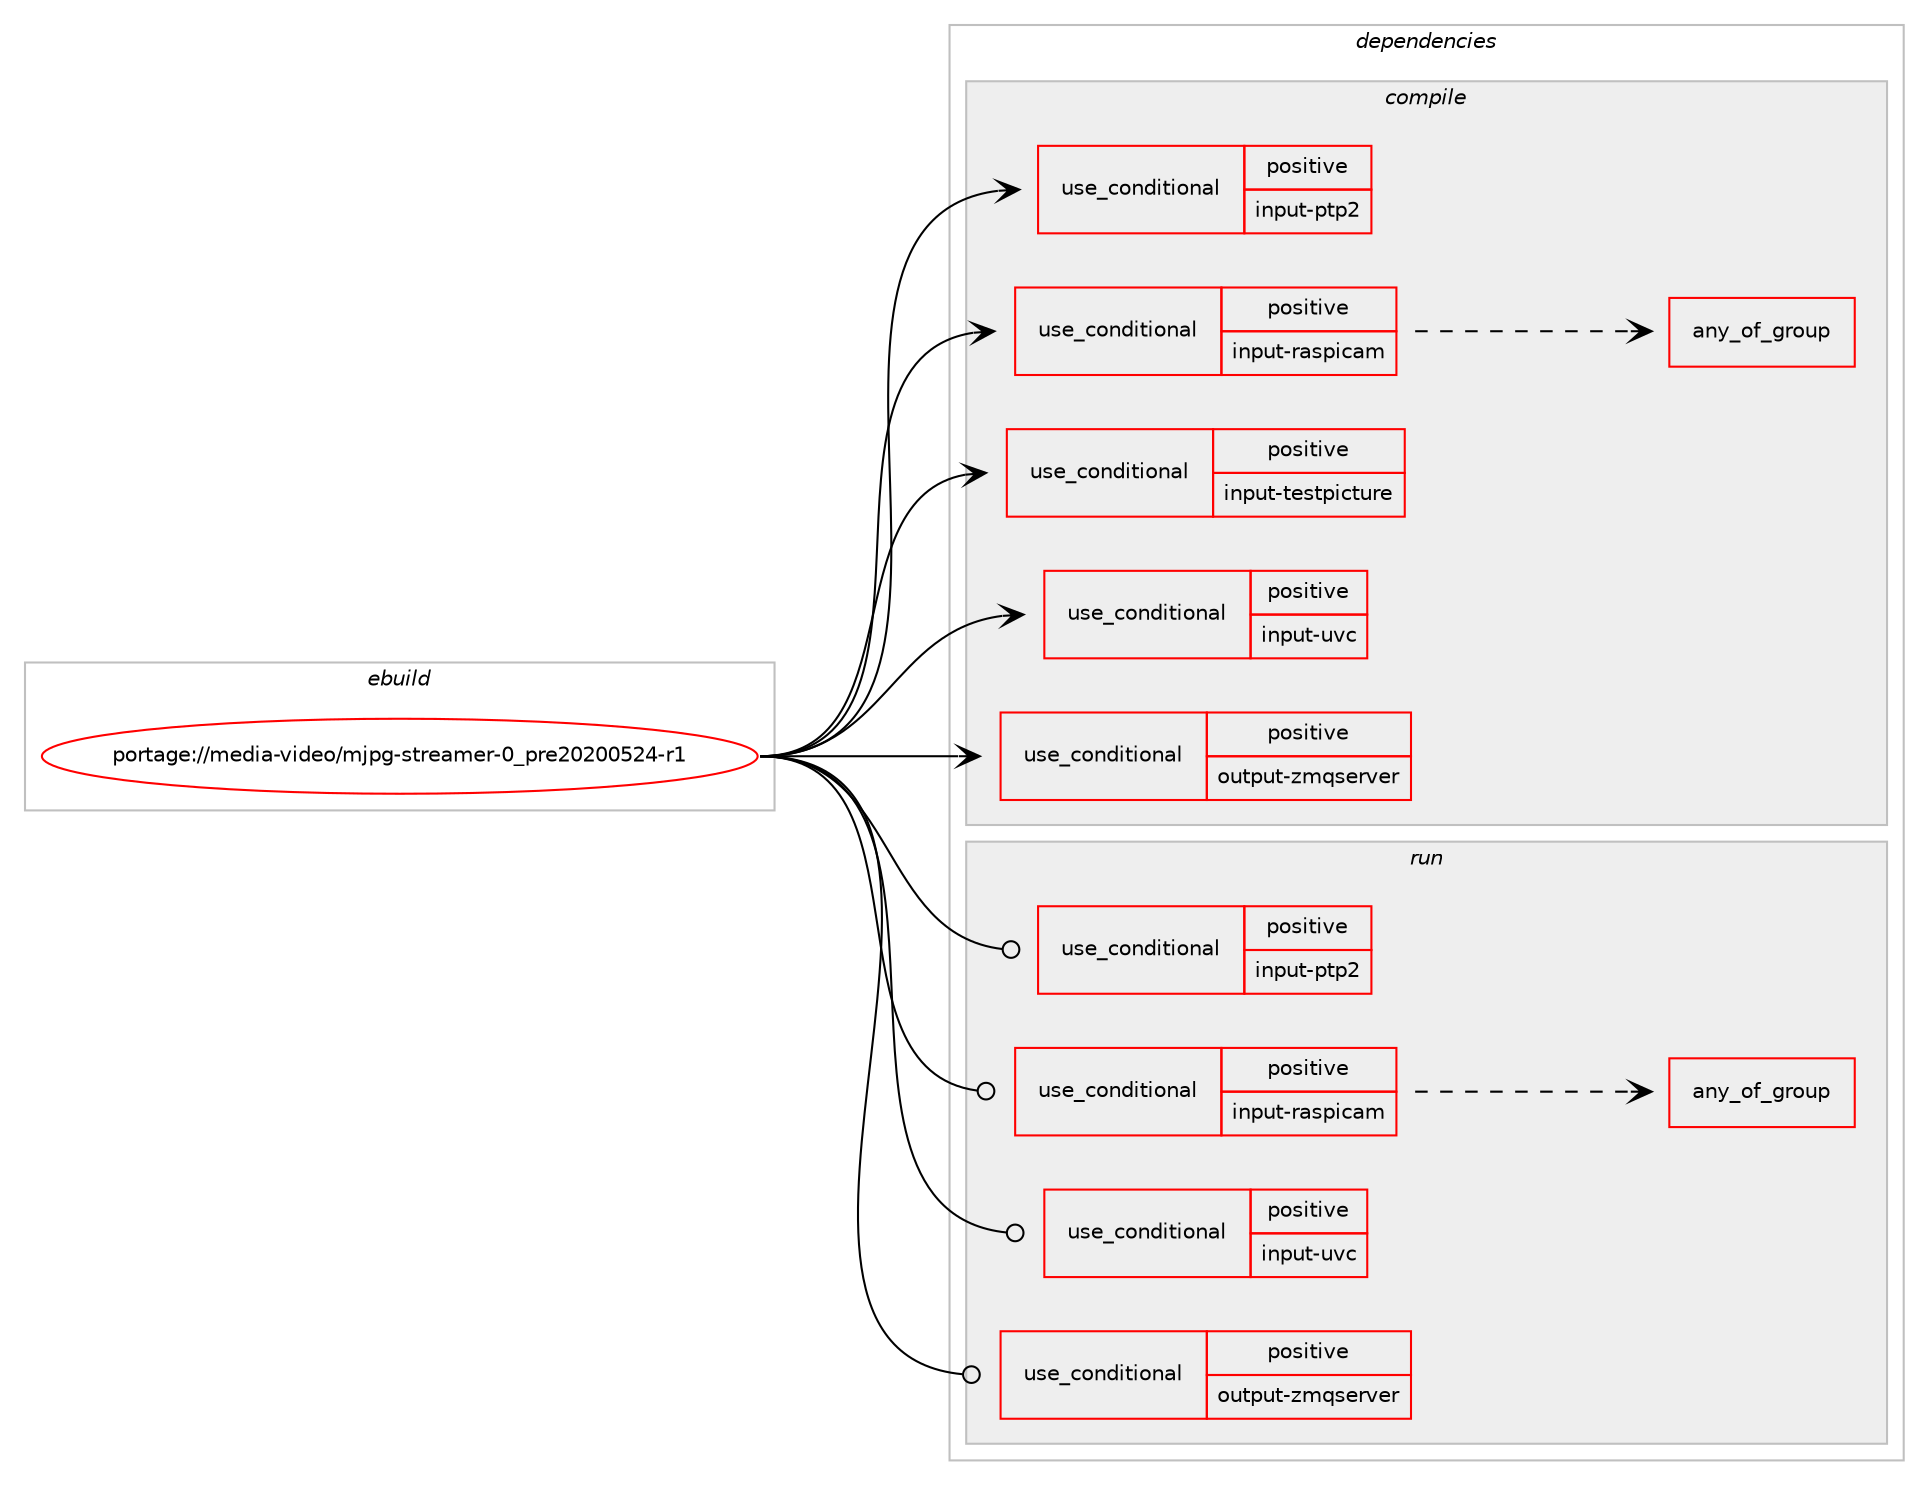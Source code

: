 digraph prolog {

# *************
# Graph options
# *************

newrank=true;
concentrate=true;
compound=true;
graph [rankdir=LR,fontname=Helvetica,fontsize=10,ranksep=1.5];#, ranksep=2.5, nodesep=0.2];
edge  [arrowhead=vee];
node  [fontname=Helvetica,fontsize=10];

# **********
# The ebuild
# **********

subgraph cluster_leftcol {
color=gray;
rank=same;
label=<<i>ebuild</i>>;
id [label="portage://media-video/mjpg-streamer-0_pre20200524-r1", color=red, width=4, href="../media-video/mjpg-streamer-0_pre20200524-r1.svg"];
}

# ****************
# The dependencies
# ****************

subgraph cluster_midcol {
color=gray;
label=<<i>dependencies</i>>;
subgraph cluster_compile {
fillcolor="#eeeeee";
style=filled;
label=<<i>compile</i>>;
subgraph cond82303 {
dependency170116 [label=<<TABLE BORDER="0" CELLBORDER="1" CELLSPACING="0" CELLPADDING="4"><TR><TD ROWSPAN="3" CELLPADDING="10">use_conditional</TD></TR><TR><TD>positive</TD></TR><TR><TD>input-ptp2</TD></TR></TABLE>>, shape=none, color=red];
# *** BEGIN UNKNOWN DEPENDENCY TYPE (TODO) ***
# dependency170116 -> package_dependency(portage://media-video/mjpg-streamer-0_pre20200524-r1,install,no,media-libs,libgphoto2,none,[,,],[],[])
# *** END UNKNOWN DEPENDENCY TYPE (TODO) ***

}
id:e -> dependency170116:w [weight=20,style="solid",arrowhead="vee"];
subgraph cond82304 {
dependency170117 [label=<<TABLE BORDER="0" CELLBORDER="1" CELLSPACING="0" CELLPADDING="4"><TR><TD ROWSPAN="3" CELLPADDING="10">use_conditional</TD></TR><TR><TD>positive</TD></TR><TR><TD>input-raspicam</TD></TR></TABLE>>, shape=none, color=red];
subgraph any2298 {
dependency170118 [label=<<TABLE BORDER="0" CELLBORDER="1" CELLSPACING="0" CELLPADDING="4"><TR><TD CELLPADDING="10">any_of_group</TD></TR></TABLE>>, shape=none, color=red];# *** BEGIN UNKNOWN DEPENDENCY TYPE (TODO) ***
# dependency170118 -> package_dependency(portage://media-video/mjpg-streamer-0_pre20200524-r1,install,no,media-libs,raspberrypi-userland,none,[,,],[],[])
# *** END UNKNOWN DEPENDENCY TYPE (TODO) ***

# *** BEGIN UNKNOWN DEPENDENCY TYPE (TODO) ***
# dependency170118 -> package_dependency(portage://media-video/mjpg-streamer-0_pre20200524-r1,install,no,media-libs,raspberrypi-userland-bin,none,[,,],[],[])
# *** END UNKNOWN DEPENDENCY TYPE (TODO) ***

}
dependency170117:e -> dependency170118:w [weight=20,style="dashed",arrowhead="vee"];
}
id:e -> dependency170117:w [weight=20,style="solid",arrowhead="vee"];
subgraph cond82305 {
dependency170119 [label=<<TABLE BORDER="0" CELLBORDER="1" CELLSPACING="0" CELLPADDING="4"><TR><TD ROWSPAN="3" CELLPADDING="10">use_conditional</TD></TR><TR><TD>positive</TD></TR><TR><TD>input-testpicture</TD></TR></TABLE>>, shape=none, color=red];
# *** BEGIN UNKNOWN DEPENDENCY TYPE (TODO) ***
# dependency170119 -> package_dependency(portage://media-video/mjpg-streamer-0_pre20200524-r1,install,no,media-gfx,imagemagick,none,[,,],[],[])
# *** END UNKNOWN DEPENDENCY TYPE (TODO) ***

}
id:e -> dependency170119:w [weight=20,style="solid",arrowhead="vee"];
subgraph cond82306 {
dependency170120 [label=<<TABLE BORDER="0" CELLBORDER="1" CELLSPACING="0" CELLPADDING="4"><TR><TD ROWSPAN="3" CELLPADDING="10">use_conditional</TD></TR><TR><TD>positive</TD></TR><TR><TD>input-uvc</TD></TR></TABLE>>, shape=none, color=red];
# *** BEGIN UNKNOWN DEPENDENCY TYPE (TODO) ***
# dependency170120 -> package_dependency(portage://media-video/mjpg-streamer-0_pre20200524-r1,install,no,media-libs,libv4l,none,[,,],[],[])
# *** END UNKNOWN DEPENDENCY TYPE (TODO) ***

# *** BEGIN UNKNOWN DEPENDENCY TYPE (TODO) ***
# dependency170120 -> package_dependency(portage://media-video/mjpg-streamer-0_pre20200524-r1,install,no,acct-group,video,none,[,,],[],[])
# *** END UNKNOWN DEPENDENCY TYPE (TODO) ***

}
id:e -> dependency170120:w [weight=20,style="solid",arrowhead="vee"];
subgraph cond82307 {
dependency170121 [label=<<TABLE BORDER="0" CELLBORDER="1" CELLSPACING="0" CELLPADDING="4"><TR><TD ROWSPAN="3" CELLPADDING="10">use_conditional</TD></TR><TR><TD>positive</TD></TR><TR><TD>output-zmqserver</TD></TR></TABLE>>, shape=none, color=red];
# *** BEGIN UNKNOWN DEPENDENCY TYPE (TODO) ***
# dependency170121 -> package_dependency(portage://media-video/mjpg-streamer-0_pre20200524-r1,install,no,dev-libs,protobuf-c,none,[,,],[],[])
# *** END UNKNOWN DEPENDENCY TYPE (TODO) ***

# *** BEGIN UNKNOWN DEPENDENCY TYPE (TODO) ***
# dependency170121 -> package_dependency(portage://media-video/mjpg-streamer-0_pre20200524-r1,install,no,net-libs,zeromq,none,[,,],[],[])
# *** END UNKNOWN DEPENDENCY TYPE (TODO) ***

}
id:e -> dependency170121:w [weight=20,style="solid",arrowhead="vee"];
# *** BEGIN UNKNOWN DEPENDENCY TYPE (TODO) ***
# id -> package_dependency(portage://media-video/mjpg-streamer-0_pre20200524-r1,install,no,virtual,jpeg,none,[,,],[],[])
# *** END UNKNOWN DEPENDENCY TYPE (TODO) ***

}
subgraph cluster_compileandrun {
fillcolor="#eeeeee";
style=filled;
label=<<i>compile and run</i>>;
}
subgraph cluster_run {
fillcolor="#eeeeee";
style=filled;
label=<<i>run</i>>;
subgraph cond82308 {
dependency170122 [label=<<TABLE BORDER="0" CELLBORDER="1" CELLSPACING="0" CELLPADDING="4"><TR><TD ROWSPAN="3" CELLPADDING="10">use_conditional</TD></TR><TR><TD>positive</TD></TR><TR><TD>input-ptp2</TD></TR></TABLE>>, shape=none, color=red];
# *** BEGIN UNKNOWN DEPENDENCY TYPE (TODO) ***
# dependency170122 -> package_dependency(portage://media-video/mjpg-streamer-0_pre20200524-r1,run,no,media-libs,libgphoto2,none,[,,],[],[])
# *** END UNKNOWN DEPENDENCY TYPE (TODO) ***

}
id:e -> dependency170122:w [weight=20,style="solid",arrowhead="odot"];
subgraph cond82309 {
dependency170123 [label=<<TABLE BORDER="0" CELLBORDER="1" CELLSPACING="0" CELLPADDING="4"><TR><TD ROWSPAN="3" CELLPADDING="10">use_conditional</TD></TR><TR><TD>positive</TD></TR><TR><TD>input-raspicam</TD></TR></TABLE>>, shape=none, color=red];
subgraph any2299 {
dependency170124 [label=<<TABLE BORDER="0" CELLBORDER="1" CELLSPACING="0" CELLPADDING="4"><TR><TD CELLPADDING="10">any_of_group</TD></TR></TABLE>>, shape=none, color=red];# *** BEGIN UNKNOWN DEPENDENCY TYPE (TODO) ***
# dependency170124 -> package_dependency(portage://media-video/mjpg-streamer-0_pre20200524-r1,run,no,media-libs,raspberrypi-userland,none,[,,],[],[])
# *** END UNKNOWN DEPENDENCY TYPE (TODO) ***

# *** BEGIN UNKNOWN DEPENDENCY TYPE (TODO) ***
# dependency170124 -> package_dependency(portage://media-video/mjpg-streamer-0_pre20200524-r1,run,no,media-libs,raspberrypi-userland-bin,none,[,,],[],[])
# *** END UNKNOWN DEPENDENCY TYPE (TODO) ***

}
dependency170123:e -> dependency170124:w [weight=20,style="dashed",arrowhead="vee"];
}
id:e -> dependency170123:w [weight=20,style="solid",arrowhead="odot"];
subgraph cond82310 {
dependency170125 [label=<<TABLE BORDER="0" CELLBORDER="1" CELLSPACING="0" CELLPADDING="4"><TR><TD ROWSPAN="3" CELLPADDING="10">use_conditional</TD></TR><TR><TD>positive</TD></TR><TR><TD>input-uvc</TD></TR></TABLE>>, shape=none, color=red];
# *** BEGIN UNKNOWN DEPENDENCY TYPE (TODO) ***
# dependency170125 -> package_dependency(portage://media-video/mjpg-streamer-0_pre20200524-r1,run,no,media-libs,libv4l,none,[,,],[],[])
# *** END UNKNOWN DEPENDENCY TYPE (TODO) ***

# *** BEGIN UNKNOWN DEPENDENCY TYPE (TODO) ***
# dependency170125 -> package_dependency(portage://media-video/mjpg-streamer-0_pre20200524-r1,run,no,acct-group,video,none,[,,],[],[])
# *** END UNKNOWN DEPENDENCY TYPE (TODO) ***

}
id:e -> dependency170125:w [weight=20,style="solid",arrowhead="odot"];
subgraph cond82311 {
dependency170126 [label=<<TABLE BORDER="0" CELLBORDER="1" CELLSPACING="0" CELLPADDING="4"><TR><TD ROWSPAN="3" CELLPADDING="10">use_conditional</TD></TR><TR><TD>positive</TD></TR><TR><TD>output-zmqserver</TD></TR></TABLE>>, shape=none, color=red];
# *** BEGIN UNKNOWN DEPENDENCY TYPE (TODO) ***
# dependency170126 -> package_dependency(portage://media-video/mjpg-streamer-0_pre20200524-r1,run,no,dev-libs,protobuf-c,none,[,,],[],[])
# *** END UNKNOWN DEPENDENCY TYPE (TODO) ***

# *** BEGIN UNKNOWN DEPENDENCY TYPE (TODO) ***
# dependency170126 -> package_dependency(portage://media-video/mjpg-streamer-0_pre20200524-r1,run,no,net-libs,zeromq,none,[,,],[],[])
# *** END UNKNOWN DEPENDENCY TYPE (TODO) ***

}
id:e -> dependency170126:w [weight=20,style="solid",arrowhead="odot"];
# *** BEGIN UNKNOWN DEPENDENCY TYPE (TODO) ***
# id -> package_dependency(portage://media-video/mjpg-streamer-0_pre20200524-r1,run,no,virtual,jpeg,none,[,,],[],[])
# *** END UNKNOWN DEPENDENCY TYPE (TODO) ***

}
}

# **************
# The candidates
# **************

subgraph cluster_choices {
rank=same;
color=gray;
label=<<i>candidates</i>>;

}

}
